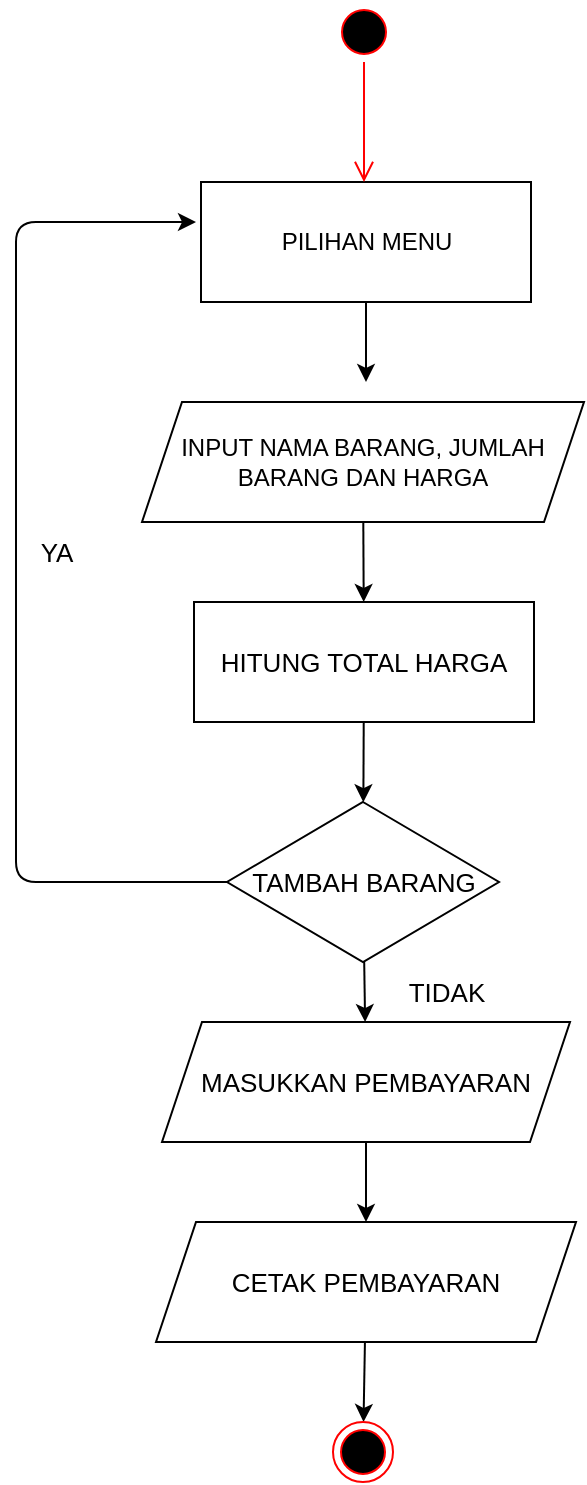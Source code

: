 <mxfile>
    <diagram id="h4XZIOV1C-ptTqepflwT" name="Page-1">
        <mxGraphModel dx="650" dy="478" grid="1" gridSize="10" guides="1" tooltips="1" connect="1" arrows="1" fold="1" page="1" pageScale="1" pageWidth="850" pageHeight="1100" math="0" shadow="0">
            <root>
                <mxCell id="0"/>
                <mxCell id="1" parent="0"/>
                <mxCell id="37" style="edgeStyle=none;html=1;exitX=0.5;exitY=1;exitDx=0;exitDy=0;" edge="1" parent="1" source="20">
                    <mxGeometry relative="1" as="geometry">
                        <mxPoint x="415" y="260" as="targetPoint"/>
                    </mxGeometry>
                </mxCell>
                <mxCell id="20" value="PILIHAN MENU" style="rounded=0;whiteSpace=wrap;html=1;" vertex="1" parent="1">
                    <mxGeometry x="332.5" y="160" width="165" height="60" as="geometry"/>
                </mxCell>
                <mxCell id="47" value="" style="edgeStyle=none;html=1;" edge="1" parent="1" source="22" target="24">
                    <mxGeometry relative="1" as="geometry"/>
                </mxCell>
                <mxCell id="22" value="INPUT NAMA BARANG, JUMLAH BARANG DAN HARGA" style="shape=parallelogram;perimeter=parallelogramPerimeter;whiteSpace=wrap;html=1;fixedSize=1;" vertex="1" parent="1">
                    <mxGeometry x="303" y="270" width="221" height="60" as="geometry"/>
                </mxCell>
                <mxCell id="38" value="" style="edgeStyle=none;html=1;" edge="1" parent="1" source="24" target="26">
                    <mxGeometry relative="1" as="geometry"/>
                </mxCell>
                <mxCell id="24" value="HITUNG TOTAL HARGA" style="rounded=0;whiteSpace=wrap;html=1;fontSize=13;" vertex="1" parent="1">
                    <mxGeometry x="329" y="370" width="170" height="60" as="geometry"/>
                </mxCell>
                <mxCell id="39" value="" style="edgeStyle=none;html=1;" edge="1" parent="1" source="26" target="28">
                    <mxGeometry relative="1" as="geometry"/>
                </mxCell>
                <mxCell id="48" style="edgeStyle=none;html=1;exitX=0;exitY=0.5;exitDx=0;exitDy=0;" edge="1" parent="1" source="26">
                    <mxGeometry relative="1" as="geometry">
                        <mxPoint x="330" y="180" as="targetPoint"/>
                        <Array as="points">
                            <mxPoint x="240" y="510"/>
                            <mxPoint x="240" y="180"/>
                        </Array>
                    </mxGeometry>
                </mxCell>
                <mxCell id="26" value="TAMBAH BARANG" style="rhombus;whiteSpace=wrap;html=1;fontSize=13;" vertex="1" parent="1">
                    <mxGeometry x="345.5" y="470" width="136" height="80" as="geometry"/>
                </mxCell>
                <mxCell id="45" value="" style="edgeStyle=none;html=1;" edge="1" parent="1" source="28" target="32">
                    <mxGeometry relative="1" as="geometry"/>
                </mxCell>
                <mxCell id="28" value="MASUKKAN PEMBAYARAN" style="shape=parallelogram;perimeter=parallelogramPerimeter;whiteSpace=wrap;html=1;fixedSize=1;fontSize=13;" vertex="1" parent="1">
                    <mxGeometry x="313" y="580" width="204" height="60" as="geometry"/>
                </mxCell>
                <mxCell id="46" value="" style="edgeStyle=none;html=1;" edge="1" parent="1" source="32" target="42">
                    <mxGeometry relative="1" as="geometry"/>
                </mxCell>
                <mxCell id="32" value="CETAK PEMBAYARAN" style="shape=parallelogram;perimeter=parallelogramPerimeter;whiteSpace=wrap;html=1;fixedSize=1;fontSize=13;" vertex="1" parent="1">
                    <mxGeometry x="310" y="680" width="210" height="60" as="geometry"/>
                </mxCell>
                <mxCell id="35" value="YA" style="text;html=1;resizable=0;autosize=1;align=center;verticalAlign=middle;points=[];fillColor=none;strokeColor=none;rounded=0;fontSize=13;" vertex="1" parent="1">
                    <mxGeometry x="240" y="330" width="40" height="30" as="geometry"/>
                </mxCell>
                <mxCell id="36" value="TIDAK" style="text;html=1;resizable=0;autosize=1;align=center;verticalAlign=middle;points=[];fillColor=none;strokeColor=none;rounded=0;fontSize=13;" vertex="1" parent="1">
                    <mxGeometry x="425" y="550" width="60" height="30" as="geometry"/>
                </mxCell>
                <mxCell id="42" value="" style="ellipse;html=1;shape=endState;fillColor=#000000;strokeColor=#ff0000;" vertex="1" parent="1">
                    <mxGeometry x="398.5" y="780" width="30" height="30" as="geometry"/>
                </mxCell>
                <mxCell id="43" value="" style="ellipse;html=1;shape=startState;fillColor=#000000;strokeColor=#ff0000;" vertex="1" parent="1">
                    <mxGeometry x="399" y="70" width="30" height="30" as="geometry"/>
                </mxCell>
                <mxCell id="44" value="" style="edgeStyle=orthogonalEdgeStyle;html=1;verticalAlign=bottom;endArrow=open;endSize=8;strokeColor=#ff0000;" edge="1" source="43" parent="1">
                    <mxGeometry relative="1" as="geometry">
                        <mxPoint x="414" y="160" as="targetPoint"/>
                    </mxGeometry>
                </mxCell>
            </root>
        </mxGraphModel>
    </diagram>
</mxfile>